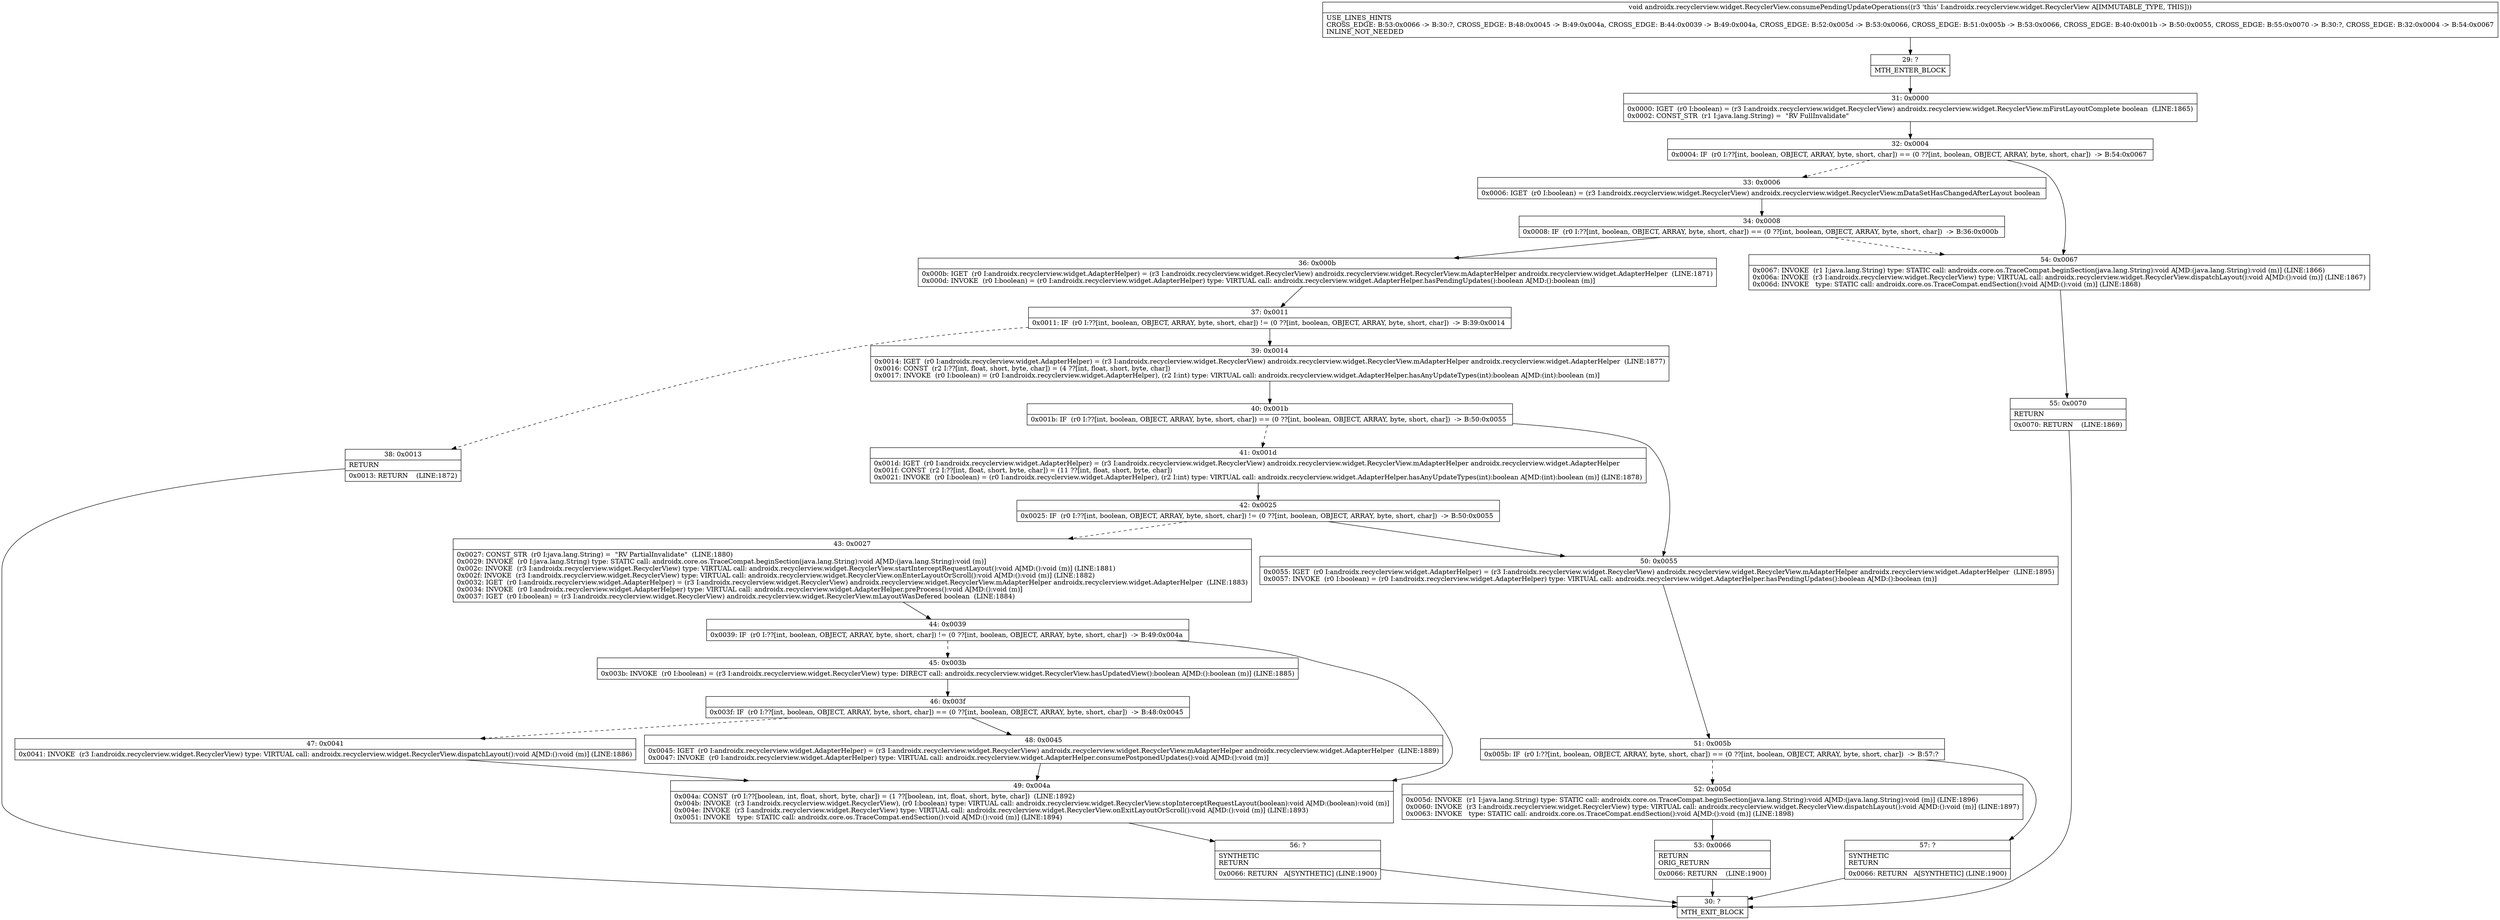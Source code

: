 digraph "CFG forandroidx.recyclerview.widget.RecyclerView.consumePendingUpdateOperations()V" {
Node_29 [shape=record,label="{29\:\ ?|MTH_ENTER_BLOCK\l}"];
Node_31 [shape=record,label="{31\:\ 0x0000|0x0000: IGET  (r0 I:boolean) = (r3 I:androidx.recyclerview.widget.RecyclerView) androidx.recyclerview.widget.RecyclerView.mFirstLayoutComplete boolean  (LINE:1865)\l0x0002: CONST_STR  (r1 I:java.lang.String) =  \"RV FullInvalidate\" \l}"];
Node_32 [shape=record,label="{32\:\ 0x0004|0x0004: IF  (r0 I:??[int, boolean, OBJECT, ARRAY, byte, short, char]) == (0 ??[int, boolean, OBJECT, ARRAY, byte, short, char])  \-\> B:54:0x0067 \l}"];
Node_33 [shape=record,label="{33\:\ 0x0006|0x0006: IGET  (r0 I:boolean) = (r3 I:androidx.recyclerview.widget.RecyclerView) androidx.recyclerview.widget.RecyclerView.mDataSetHasChangedAfterLayout boolean \l}"];
Node_34 [shape=record,label="{34\:\ 0x0008|0x0008: IF  (r0 I:??[int, boolean, OBJECT, ARRAY, byte, short, char]) == (0 ??[int, boolean, OBJECT, ARRAY, byte, short, char])  \-\> B:36:0x000b \l}"];
Node_36 [shape=record,label="{36\:\ 0x000b|0x000b: IGET  (r0 I:androidx.recyclerview.widget.AdapterHelper) = (r3 I:androidx.recyclerview.widget.RecyclerView) androidx.recyclerview.widget.RecyclerView.mAdapterHelper androidx.recyclerview.widget.AdapterHelper  (LINE:1871)\l0x000d: INVOKE  (r0 I:boolean) = (r0 I:androidx.recyclerview.widget.AdapterHelper) type: VIRTUAL call: androidx.recyclerview.widget.AdapterHelper.hasPendingUpdates():boolean A[MD:():boolean (m)]\l}"];
Node_37 [shape=record,label="{37\:\ 0x0011|0x0011: IF  (r0 I:??[int, boolean, OBJECT, ARRAY, byte, short, char]) != (0 ??[int, boolean, OBJECT, ARRAY, byte, short, char])  \-\> B:39:0x0014 \l}"];
Node_38 [shape=record,label="{38\:\ 0x0013|RETURN\l|0x0013: RETURN    (LINE:1872)\l}"];
Node_30 [shape=record,label="{30\:\ ?|MTH_EXIT_BLOCK\l}"];
Node_39 [shape=record,label="{39\:\ 0x0014|0x0014: IGET  (r0 I:androidx.recyclerview.widget.AdapterHelper) = (r3 I:androidx.recyclerview.widget.RecyclerView) androidx.recyclerview.widget.RecyclerView.mAdapterHelper androidx.recyclerview.widget.AdapterHelper  (LINE:1877)\l0x0016: CONST  (r2 I:??[int, float, short, byte, char]) = (4 ??[int, float, short, byte, char]) \l0x0017: INVOKE  (r0 I:boolean) = (r0 I:androidx.recyclerview.widget.AdapterHelper), (r2 I:int) type: VIRTUAL call: androidx.recyclerview.widget.AdapterHelper.hasAnyUpdateTypes(int):boolean A[MD:(int):boolean (m)]\l}"];
Node_40 [shape=record,label="{40\:\ 0x001b|0x001b: IF  (r0 I:??[int, boolean, OBJECT, ARRAY, byte, short, char]) == (0 ??[int, boolean, OBJECT, ARRAY, byte, short, char])  \-\> B:50:0x0055 \l}"];
Node_41 [shape=record,label="{41\:\ 0x001d|0x001d: IGET  (r0 I:androidx.recyclerview.widget.AdapterHelper) = (r3 I:androidx.recyclerview.widget.RecyclerView) androidx.recyclerview.widget.RecyclerView.mAdapterHelper androidx.recyclerview.widget.AdapterHelper \l0x001f: CONST  (r2 I:??[int, float, short, byte, char]) = (11 ??[int, float, short, byte, char]) \l0x0021: INVOKE  (r0 I:boolean) = (r0 I:androidx.recyclerview.widget.AdapterHelper), (r2 I:int) type: VIRTUAL call: androidx.recyclerview.widget.AdapterHelper.hasAnyUpdateTypes(int):boolean A[MD:(int):boolean (m)] (LINE:1878)\l}"];
Node_42 [shape=record,label="{42\:\ 0x0025|0x0025: IF  (r0 I:??[int, boolean, OBJECT, ARRAY, byte, short, char]) != (0 ??[int, boolean, OBJECT, ARRAY, byte, short, char])  \-\> B:50:0x0055 \l}"];
Node_43 [shape=record,label="{43\:\ 0x0027|0x0027: CONST_STR  (r0 I:java.lang.String) =  \"RV PartialInvalidate\"  (LINE:1880)\l0x0029: INVOKE  (r0 I:java.lang.String) type: STATIC call: androidx.core.os.TraceCompat.beginSection(java.lang.String):void A[MD:(java.lang.String):void (m)]\l0x002c: INVOKE  (r3 I:androidx.recyclerview.widget.RecyclerView) type: VIRTUAL call: androidx.recyclerview.widget.RecyclerView.startInterceptRequestLayout():void A[MD:():void (m)] (LINE:1881)\l0x002f: INVOKE  (r3 I:androidx.recyclerview.widget.RecyclerView) type: VIRTUAL call: androidx.recyclerview.widget.RecyclerView.onEnterLayoutOrScroll():void A[MD:():void (m)] (LINE:1882)\l0x0032: IGET  (r0 I:androidx.recyclerview.widget.AdapterHelper) = (r3 I:androidx.recyclerview.widget.RecyclerView) androidx.recyclerview.widget.RecyclerView.mAdapterHelper androidx.recyclerview.widget.AdapterHelper  (LINE:1883)\l0x0034: INVOKE  (r0 I:androidx.recyclerview.widget.AdapterHelper) type: VIRTUAL call: androidx.recyclerview.widget.AdapterHelper.preProcess():void A[MD:():void (m)]\l0x0037: IGET  (r0 I:boolean) = (r3 I:androidx.recyclerview.widget.RecyclerView) androidx.recyclerview.widget.RecyclerView.mLayoutWasDefered boolean  (LINE:1884)\l}"];
Node_44 [shape=record,label="{44\:\ 0x0039|0x0039: IF  (r0 I:??[int, boolean, OBJECT, ARRAY, byte, short, char]) != (0 ??[int, boolean, OBJECT, ARRAY, byte, short, char])  \-\> B:49:0x004a \l}"];
Node_45 [shape=record,label="{45\:\ 0x003b|0x003b: INVOKE  (r0 I:boolean) = (r3 I:androidx.recyclerview.widget.RecyclerView) type: DIRECT call: androidx.recyclerview.widget.RecyclerView.hasUpdatedView():boolean A[MD:():boolean (m)] (LINE:1885)\l}"];
Node_46 [shape=record,label="{46\:\ 0x003f|0x003f: IF  (r0 I:??[int, boolean, OBJECT, ARRAY, byte, short, char]) == (0 ??[int, boolean, OBJECT, ARRAY, byte, short, char])  \-\> B:48:0x0045 \l}"];
Node_47 [shape=record,label="{47\:\ 0x0041|0x0041: INVOKE  (r3 I:androidx.recyclerview.widget.RecyclerView) type: VIRTUAL call: androidx.recyclerview.widget.RecyclerView.dispatchLayout():void A[MD:():void (m)] (LINE:1886)\l}"];
Node_48 [shape=record,label="{48\:\ 0x0045|0x0045: IGET  (r0 I:androidx.recyclerview.widget.AdapterHelper) = (r3 I:androidx.recyclerview.widget.RecyclerView) androidx.recyclerview.widget.RecyclerView.mAdapterHelper androidx.recyclerview.widget.AdapterHelper  (LINE:1889)\l0x0047: INVOKE  (r0 I:androidx.recyclerview.widget.AdapterHelper) type: VIRTUAL call: androidx.recyclerview.widget.AdapterHelper.consumePostponedUpdates():void A[MD:():void (m)]\l}"];
Node_49 [shape=record,label="{49\:\ 0x004a|0x004a: CONST  (r0 I:??[boolean, int, float, short, byte, char]) = (1 ??[boolean, int, float, short, byte, char])  (LINE:1892)\l0x004b: INVOKE  (r3 I:androidx.recyclerview.widget.RecyclerView), (r0 I:boolean) type: VIRTUAL call: androidx.recyclerview.widget.RecyclerView.stopInterceptRequestLayout(boolean):void A[MD:(boolean):void (m)]\l0x004e: INVOKE  (r3 I:androidx.recyclerview.widget.RecyclerView) type: VIRTUAL call: androidx.recyclerview.widget.RecyclerView.onExitLayoutOrScroll():void A[MD:():void (m)] (LINE:1893)\l0x0051: INVOKE   type: STATIC call: androidx.core.os.TraceCompat.endSection():void A[MD:():void (m)] (LINE:1894)\l}"];
Node_56 [shape=record,label="{56\:\ ?|SYNTHETIC\lRETURN\l|0x0066: RETURN   A[SYNTHETIC] (LINE:1900)\l}"];
Node_50 [shape=record,label="{50\:\ 0x0055|0x0055: IGET  (r0 I:androidx.recyclerview.widget.AdapterHelper) = (r3 I:androidx.recyclerview.widget.RecyclerView) androidx.recyclerview.widget.RecyclerView.mAdapterHelper androidx.recyclerview.widget.AdapterHelper  (LINE:1895)\l0x0057: INVOKE  (r0 I:boolean) = (r0 I:androidx.recyclerview.widget.AdapterHelper) type: VIRTUAL call: androidx.recyclerview.widget.AdapterHelper.hasPendingUpdates():boolean A[MD:():boolean (m)]\l}"];
Node_51 [shape=record,label="{51\:\ 0x005b|0x005b: IF  (r0 I:??[int, boolean, OBJECT, ARRAY, byte, short, char]) == (0 ??[int, boolean, OBJECT, ARRAY, byte, short, char])  \-\> B:57:? \l}"];
Node_52 [shape=record,label="{52\:\ 0x005d|0x005d: INVOKE  (r1 I:java.lang.String) type: STATIC call: androidx.core.os.TraceCompat.beginSection(java.lang.String):void A[MD:(java.lang.String):void (m)] (LINE:1896)\l0x0060: INVOKE  (r3 I:androidx.recyclerview.widget.RecyclerView) type: VIRTUAL call: androidx.recyclerview.widget.RecyclerView.dispatchLayout():void A[MD:():void (m)] (LINE:1897)\l0x0063: INVOKE   type: STATIC call: androidx.core.os.TraceCompat.endSection():void A[MD:():void (m)] (LINE:1898)\l}"];
Node_53 [shape=record,label="{53\:\ 0x0066|RETURN\lORIG_RETURN\l|0x0066: RETURN    (LINE:1900)\l}"];
Node_57 [shape=record,label="{57\:\ ?|SYNTHETIC\lRETURN\l|0x0066: RETURN   A[SYNTHETIC] (LINE:1900)\l}"];
Node_54 [shape=record,label="{54\:\ 0x0067|0x0067: INVOKE  (r1 I:java.lang.String) type: STATIC call: androidx.core.os.TraceCompat.beginSection(java.lang.String):void A[MD:(java.lang.String):void (m)] (LINE:1866)\l0x006a: INVOKE  (r3 I:androidx.recyclerview.widget.RecyclerView) type: VIRTUAL call: androidx.recyclerview.widget.RecyclerView.dispatchLayout():void A[MD:():void (m)] (LINE:1867)\l0x006d: INVOKE   type: STATIC call: androidx.core.os.TraceCompat.endSection():void A[MD:():void (m)] (LINE:1868)\l}"];
Node_55 [shape=record,label="{55\:\ 0x0070|RETURN\l|0x0070: RETURN    (LINE:1869)\l}"];
MethodNode[shape=record,label="{void androidx.recyclerview.widget.RecyclerView.consumePendingUpdateOperations((r3 'this' I:androidx.recyclerview.widget.RecyclerView A[IMMUTABLE_TYPE, THIS]))  | USE_LINES_HINTS\lCROSS_EDGE: B:53:0x0066 \-\> B:30:?, CROSS_EDGE: B:48:0x0045 \-\> B:49:0x004a, CROSS_EDGE: B:44:0x0039 \-\> B:49:0x004a, CROSS_EDGE: B:52:0x005d \-\> B:53:0x0066, CROSS_EDGE: B:51:0x005b \-\> B:53:0x0066, CROSS_EDGE: B:40:0x001b \-\> B:50:0x0055, CROSS_EDGE: B:55:0x0070 \-\> B:30:?, CROSS_EDGE: B:32:0x0004 \-\> B:54:0x0067\lINLINE_NOT_NEEDED\l}"];
MethodNode -> Node_29;Node_29 -> Node_31;
Node_31 -> Node_32;
Node_32 -> Node_33[style=dashed];
Node_32 -> Node_54;
Node_33 -> Node_34;
Node_34 -> Node_36;
Node_34 -> Node_54[style=dashed];
Node_36 -> Node_37;
Node_37 -> Node_38[style=dashed];
Node_37 -> Node_39;
Node_38 -> Node_30;
Node_39 -> Node_40;
Node_40 -> Node_41[style=dashed];
Node_40 -> Node_50;
Node_41 -> Node_42;
Node_42 -> Node_43[style=dashed];
Node_42 -> Node_50;
Node_43 -> Node_44;
Node_44 -> Node_45[style=dashed];
Node_44 -> Node_49;
Node_45 -> Node_46;
Node_46 -> Node_47[style=dashed];
Node_46 -> Node_48;
Node_47 -> Node_49;
Node_48 -> Node_49;
Node_49 -> Node_56;
Node_56 -> Node_30;
Node_50 -> Node_51;
Node_51 -> Node_52[style=dashed];
Node_51 -> Node_57;
Node_52 -> Node_53;
Node_53 -> Node_30;
Node_57 -> Node_30;
Node_54 -> Node_55;
Node_55 -> Node_30;
}

